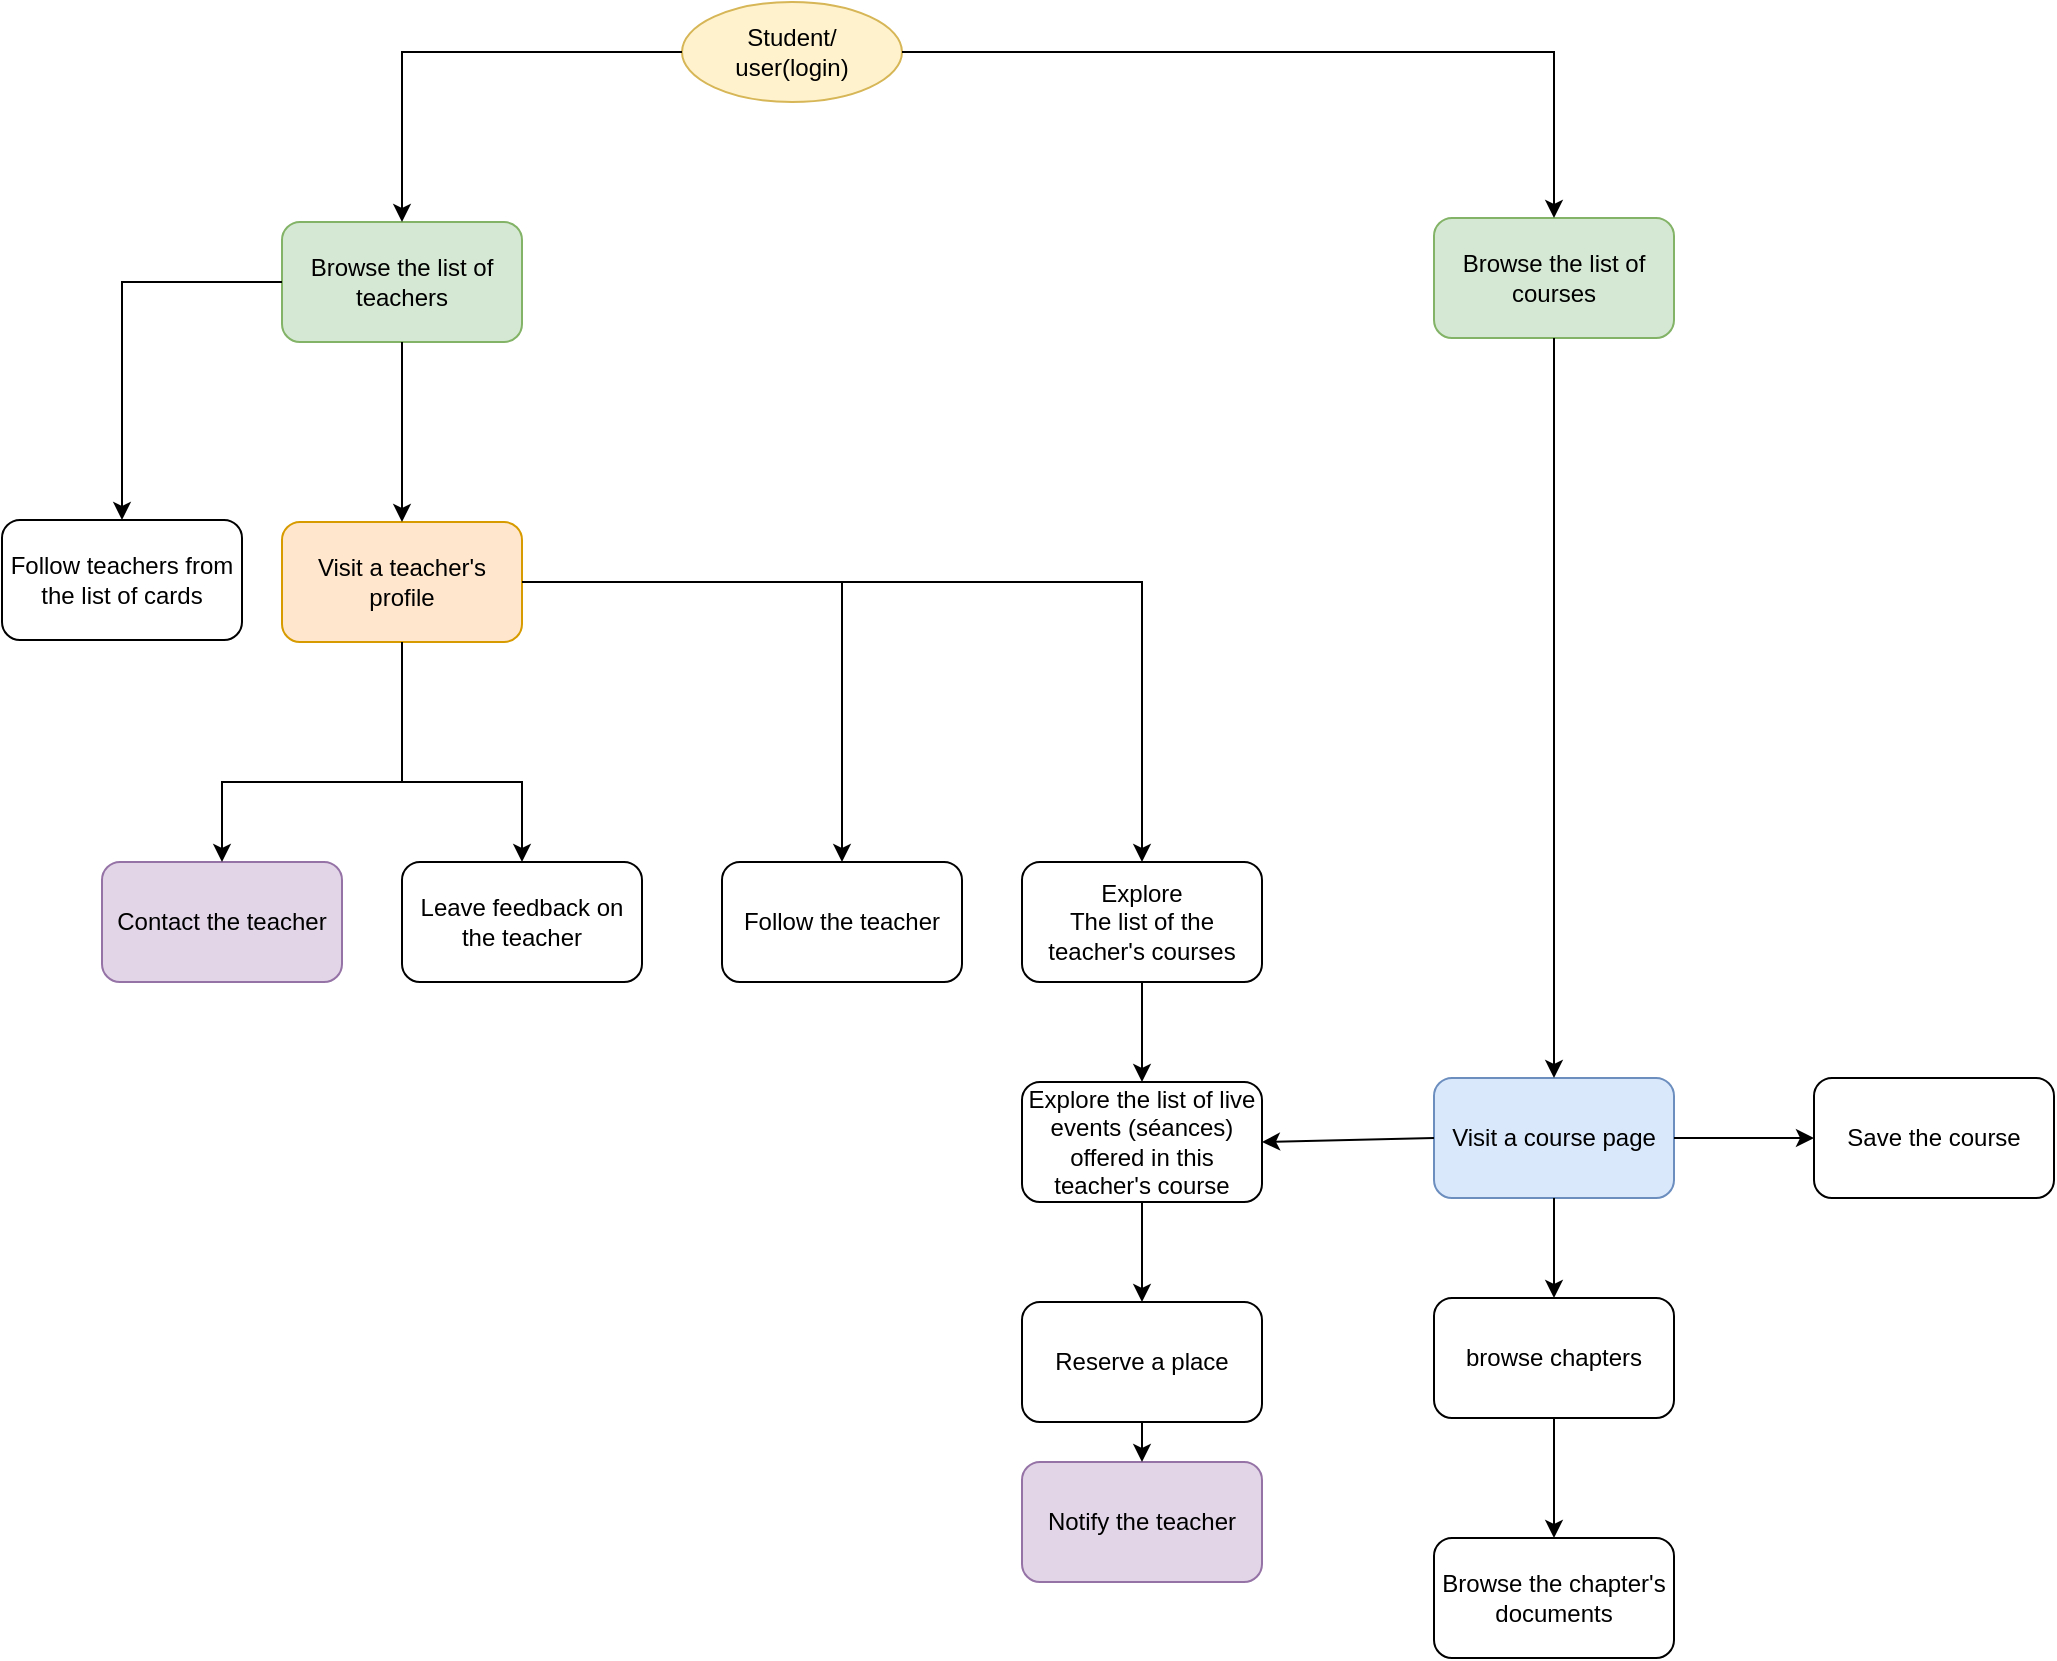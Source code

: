 <mxfile version="24.7.10">
  <diagram name="Page-1" id="f1APdz8lFDjYEm-C7kxX">
    <mxGraphModel dx="760" dy="710" grid="0" gridSize="10" guides="0" tooltips="1" connect="1" arrows="1" fold="1" page="1" pageScale="1" pageWidth="827" pageHeight="1169" math="0" shadow="0">
      <root>
        <mxCell id="0" />
        <mxCell id="1" parent="0" />
        <mxCell id="x2JKb4s64gCXa-HXRlv2-2" value="Student/&lt;div&gt;user(login)&lt;/div&gt;" style="ellipse;whiteSpace=wrap;html=1;fillColor=#fff2cc;strokeColor=#d6b656;" vertex="1" parent="1">
          <mxGeometry x="391" y="121" width="110" height="50" as="geometry" />
        </mxCell>
        <mxCell id="x2JKb4s64gCXa-HXRlv2-3" value="Browse the list of teachers" style="rounded=1;whiteSpace=wrap;html=1;fillColor=#d5e8d4;strokeColor=#82b366;" vertex="1" parent="1">
          <mxGeometry x="191" y="231" width="120" height="60" as="geometry" />
        </mxCell>
        <mxCell id="x2JKb4s64gCXa-HXRlv2-4" value="" style="endArrow=classic;html=1;rounded=0;exitX=0;exitY=0.5;exitDx=0;exitDy=0;entryX=0.5;entryY=0;entryDx=0;entryDy=0;" edge="1" parent="1" source="x2JKb4s64gCXa-HXRlv2-2" target="x2JKb4s64gCXa-HXRlv2-3">
          <mxGeometry width="50" height="50" relative="1" as="geometry">
            <mxPoint x="291" y="191" as="sourcePoint" />
            <mxPoint x="341" y="141" as="targetPoint" />
            <Array as="points">
              <mxPoint x="251" y="146" />
            </Array>
          </mxGeometry>
        </mxCell>
        <mxCell id="x2JKb4s64gCXa-HXRlv2-5" value="Browse the list of courses" style="rounded=1;whiteSpace=wrap;html=1;fillColor=#d5e8d4;strokeColor=#82b366;" vertex="1" parent="1">
          <mxGeometry x="767" y="229" width="120" height="60" as="geometry" />
        </mxCell>
        <mxCell id="x2JKb4s64gCXa-HXRlv2-6" value="" style="endArrow=classic;html=1;rounded=0;exitX=1;exitY=0.5;exitDx=0;exitDy=0;entryX=0.5;entryY=0;entryDx=0;entryDy=0;" edge="1" parent="1" target="x2JKb4s64gCXa-HXRlv2-5" source="x2JKb4s64gCXa-HXRlv2-2">
          <mxGeometry width="50" height="50" relative="1" as="geometry">
            <mxPoint x="521" y="131" as="sourcePoint" />
            <mxPoint x="721" y="151" as="targetPoint" />
            <Array as="points">
              <mxPoint x="827" y="146" />
            </Array>
          </mxGeometry>
        </mxCell>
        <mxCell id="x2JKb4s64gCXa-HXRlv2-7" value="Visit a teacher&#39;s profile" style="rounded=1;whiteSpace=wrap;html=1;fillColor=#ffe6cc;strokeColor=#d79b00;" vertex="1" parent="1">
          <mxGeometry x="191" y="381" width="120" height="60" as="geometry" />
        </mxCell>
        <mxCell id="x2JKb4s64gCXa-HXRlv2-8" value="Follow teachers from the list of cards" style="rounded=1;whiteSpace=wrap;html=1;" vertex="1" parent="1">
          <mxGeometry x="51" y="380" width="120" height="60" as="geometry" />
        </mxCell>
        <mxCell id="x2JKb4s64gCXa-HXRlv2-9" value="Leave feedback on the teacher" style="rounded=1;whiteSpace=wrap;html=1;" vertex="1" parent="1">
          <mxGeometry x="251" y="551" width="120" height="60" as="geometry" />
        </mxCell>
        <mxCell id="x2JKb4s64gCXa-HXRlv2-10" value="Contact the teacher" style="rounded=1;whiteSpace=wrap;html=1;fillColor=#e1d5e7;strokeColor=#9673a6;" vertex="1" parent="1">
          <mxGeometry x="101" y="551" width="120" height="60" as="geometry" />
        </mxCell>
        <mxCell id="x2JKb4s64gCXa-HXRlv2-11" value="" style="endArrow=classic;html=1;rounded=0;exitX=0;exitY=0.5;exitDx=0;exitDy=0;entryX=0.5;entryY=0;entryDx=0;entryDy=0;" edge="1" parent="1" source="x2JKb4s64gCXa-HXRlv2-3" target="x2JKb4s64gCXa-HXRlv2-8">
          <mxGeometry width="50" height="50" relative="1" as="geometry">
            <mxPoint x="61" y="341" as="sourcePoint" />
            <mxPoint x="111" y="291" as="targetPoint" />
            <Array as="points">
              <mxPoint x="111" y="261" />
            </Array>
          </mxGeometry>
        </mxCell>
        <mxCell id="x2JKb4s64gCXa-HXRlv2-12" value="" style="endArrow=classic;html=1;rounded=0;exitX=0.5;exitY=1;exitDx=0;exitDy=0;entryX=0.5;entryY=0;entryDx=0;entryDy=0;" edge="1" parent="1" source="x2JKb4s64gCXa-HXRlv2-3" target="x2JKb4s64gCXa-HXRlv2-7">
          <mxGeometry width="50" height="50" relative="1" as="geometry">
            <mxPoint x="281" y="361" as="sourcePoint" />
            <mxPoint x="331" y="311" as="targetPoint" />
          </mxGeometry>
        </mxCell>
        <mxCell id="x2JKb4s64gCXa-HXRlv2-13" value="" style="endArrow=classic;html=1;rounded=0;entryX=0.5;entryY=0;entryDx=0;entryDy=0;exitX=0.5;exitY=1;exitDx=0;exitDy=0;" edge="1" parent="1" source="x2JKb4s64gCXa-HXRlv2-7" target="x2JKb4s64gCXa-HXRlv2-9">
          <mxGeometry width="50" height="50" relative="1" as="geometry">
            <mxPoint x="331" y="521" as="sourcePoint" />
            <mxPoint x="381" y="471" as="targetPoint" />
            <Array as="points">
              <mxPoint x="251" y="511" />
              <mxPoint x="311" y="511" />
            </Array>
          </mxGeometry>
        </mxCell>
        <mxCell id="x2JKb4s64gCXa-HXRlv2-14" value="" style="endArrow=classic;html=1;rounded=0;exitX=0.5;exitY=1;exitDx=0;exitDy=0;entryX=0.5;entryY=0;entryDx=0;entryDy=0;" edge="1" parent="1" source="x2JKb4s64gCXa-HXRlv2-7" target="x2JKb4s64gCXa-HXRlv2-10">
          <mxGeometry width="50" height="50" relative="1" as="geometry">
            <mxPoint x="131" y="541" as="sourcePoint" />
            <mxPoint x="181" y="491" as="targetPoint" />
            <Array as="points">
              <mxPoint x="251" y="511" />
              <mxPoint x="161" y="511" />
            </Array>
          </mxGeometry>
        </mxCell>
        <mxCell id="x2JKb4s64gCXa-HXRlv2-15" value="" style="endArrow=classic;html=1;rounded=0;exitX=1;exitY=0.5;exitDx=0;exitDy=0;entryX=0.5;entryY=0;entryDx=0;entryDy=0;" edge="1" parent="1" source="x2JKb4s64gCXa-HXRlv2-7" target="x2JKb4s64gCXa-HXRlv2-16">
          <mxGeometry width="50" height="50" relative="1" as="geometry">
            <mxPoint x="391" y="451" as="sourcePoint" />
            <mxPoint x="471" y="551" as="targetPoint" />
            <Array as="points">
              <mxPoint x="471" y="411" />
            </Array>
          </mxGeometry>
        </mxCell>
        <mxCell id="x2JKb4s64gCXa-HXRlv2-16" value="Follow the teacher" style="rounded=1;whiteSpace=wrap;html=1;" vertex="1" parent="1">
          <mxGeometry x="411" y="551" width="120" height="60" as="geometry" />
        </mxCell>
        <mxCell id="x2JKb4s64gCXa-HXRlv2-17" value="Explore&lt;div&gt;The list of the teacher&#39;s courses&lt;br&gt;&lt;/div&gt;" style="rounded=1;whiteSpace=wrap;html=1;" vertex="1" parent="1">
          <mxGeometry x="561" y="551" width="120" height="60" as="geometry" />
        </mxCell>
        <mxCell id="x2JKb4s64gCXa-HXRlv2-18" value="" style="endArrow=classic;html=1;rounded=0;exitX=1;exitY=0.5;exitDx=0;exitDy=0;entryX=0.5;entryY=0;entryDx=0;entryDy=0;" edge="1" parent="1" source="x2JKb4s64gCXa-HXRlv2-7" target="x2JKb4s64gCXa-HXRlv2-17">
          <mxGeometry width="50" height="50" relative="1" as="geometry">
            <mxPoint x="311" y="411" as="sourcePoint" />
            <mxPoint x="581" y="431" as="targetPoint" />
            <Array as="points">
              <mxPoint x="621" y="411" />
            </Array>
          </mxGeometry>
        </mxCell>
        <mxCell id="x2JKb4s64gCXa-HXRlv2-19" value="Explore the list of live events (séances) offered in this teacher&#39;s course" style="rounded=1;whiteSpace=wrap;html=1;" vertex="1" parent="1">
          <mxGeometry x="561" y="661" width="120" height="60" as="geometry" />
        </mxCell>
        <mxCell id="x2JKb4s64gCXa-HXRlv2-20" value="" style="endArrow=classic;html=1;rounded=0;exitX=0.5;exitY=1;exitDx=0;exitDy=0;entryX=0.5;entryY=0;entryDx=0;entryDy=0;" edge="1" parent="1" source="x2JKb4s64gCXa-HXRlv2-17" target="x2JKb4s64gCXa-HXRlv2-19">
          <mxGeometry width="50" height="50" relative="1" as="geometry">
            <mxPoint x="471" y="711" as="sourcePoint" />
            <mxPoint x="521" y="661" as="targetPoint" />
          </mxGeometry>
        </mxCell>
        <mxCell id="x2JKb4s64gCXa-HXRlv2-21" value="" style="endArrow=classic;html=1;rounded=0;exitX=0.5;exitY=1;exitDx=0;exitDy=0;" edge="1" parent="1" source="x2JKb4s64gCXa-HXRlv2-19">
          <mxGeometry width="50" height="50" relative="1" as="geometry">
            <mxPoint x="611" y="821" as="sourcePoint" />
            <mxPoint x="621" y="771" as="targetPoint" />
          </mxGeometry>
        </mxCell>
        <mxCell id="x2JKb4s64gCXa-HXRlv2-22" value="Reserve a place" style="rounded=1;whiteSpace=wrap;html=1;" vertex="1" parent="1">
          <mxGeometry x="561" y="771" width="120" height="60" as="geometry" />
        </mxCell>
        <mxCell id="x2JKb4s64gCXa-HXRlv2-23" value="Notify the teacher" style="rounded=1;whiteSpace=wrap;html=1;fillColor=#e1d5e7;strokeColor=#9673a6;" vertex="1" parent="1">
          <mxGeometry x="561" y="851" width="120" height="60" as="geometry" />
        </mxCell>
        <mxCell id="x2JKb4s64gCXa-HXRlv2-24" value="" style="endArrow=classic;html=1;rounded=0;exitX=0.5;exitY=1;exitDx=0;exitDy=0;entryX=0.5;entryY=0;entryDx=0;entryDy=0;" edge="1" parent="1" source="x2JKb4s64gCXa-HXRlv2-22" target="x2JKb4s64gCXa-HXRlv2-23">
          <mxGeometry width="50" height="50" relative="1" as="geometry">
            <mxPoint x="391" y="851" as="sourcePoint" />
            <mxPoint x="441" y="801" as="targetPoint" />
          </mxGeometry>
        </mxCell>
        <mxCell id="x2JKb4s64gCXa-HXRlv2-25" value="Visit a course page" style="rounded=1;whiteSpace=wrap;html=1;fillColor=#dae8fc;strokeColor=#6c8ebf;" vertex="1" parent="1">
          <mxGeometry x="767" y="659" width="120" height="60" as="geometry" />
        </mxCell>
        <mxCell id="x2JKb4s64gCXa-HXRlv2-26" value="" style="endArrow=classic;html=1;rounded=0;exitX=0.5;exitY=1;exitDx=0;exitDy=0;entryX=0.5;entryY=0;entryDx=0;entryDy=0;" edge="1" parent="1" source="x2JKb4s64gCXa-HXRlv2-5" target="x2JKb4s64gCXa-HXRlv2-25">
          <mxGeometry width="50" height="50" relative="1" as="geometry">
            <mxPoint x="647" y="359" as="sourcePoint" />
            <mxPoint x="697" y="309" as="targetPoint" />
          </mxGeometry>
        </mxCell>
        <mxCell id="x2JKb4s64gCXa-HXRlv2-27" value="" style="endArrow=classic;html=1;rounded=0;exitX=0;exitY=0.5;exitDx=0;exitDy=0;entryX=1;entryY=0.5;entryDx=0;entryDy=0;" edge="1" parent="1" source="x2JKb4s64gCXa-HXRlv2-25" target="x2JKb4s64gCXa-HXRlv2-19">
          <mxGeometry width="50" height="50" relative="1" as="geometry">
            <mxPoint x="711" y="651" as="sourcePoint" />
            <mxPoint x="761" y="601" as="targetPoint" />
          </mxGeometry>
        </mxCell>
        <mxCell id="x2JKb4s64gCXa-HXRlv2-28" value="Save the course" style="rounded=1;whiteSpace=wrap;html=1;" vertex="1" parent="1">
          <mxGeometry x="957" y="659" width="120" height="60" as="geometry" />
        </mxCell>
        <mxCell id="x2JKb4s64gCXa-HXRlv2-29" value="" style="endArrow=classic;html=1;rounded=0;entryX=0;entryY=0.5;entryDx=0;entryDy=0;exitX=1;exitY=0.5;exitDx=0;exitDy=0;" edge="1" parent="1" source="x2JKb4s64gCXa-HXRlv2-25" target="x2JKb4s64gCXa-HXRlv2-28">
          <mxGeometry width="50" height="50" relative="1" as="geometry">
            <mxPoint x="887" y="679" as="sourcePoint" />
            <mxPoint x="937" y="629" as="targetPoint" />
          </mxGeometry>
        </mxCell>
        <mxCell id="x2JKb4s64gCXa-HXRlv2-30" value="browse chapters" style="rounded=1;whiteSpace=wrap;html=1;" vertex="1" parent="1">
          <mxGeometry x="767" y="769" width="120" height="60" as="geometry" />
        </mxCell>
        <mxCell id="x2JKb4s64gCXa-HXRlv2-31" value="Browse the chapter&#39;s documents" style="rounded=1;whiteSpace=wrap;html=1;" vertex="1" parent="1">
          <mxGeometry x="767" y="889" width="120" height="60" as="geometry" />
        </mxCell>
        <mxCell id="x2JKb4s64gCXa-HXRlv2-32" value="" style="endArrow=classic;html=1;rounded=0;exitX=0.5;exitY=1;exitDx=0;exitDy=0;entryX=0.5;entryY=0;entryDx=0;entryDy=0;" edge="1" parent="1" source="x2JKb4s64gCXa-HXRlv2-25" target="x2JKb4s64gCXa-HXRlv2-30">
          <mxGeometry width="50" height="50" relative="1" as="geometry">
            <mxPoint x="957" y="799" as="sourcePoint" />
            <mxPoint x="1007" y="749" as="targetPoint" />
          </mxGeometry>
        </mxCell>
        <mxCell id="x2JKb4s64gCXa-HXRlv2-33" value="" style="endArrow=classic;html=1;rounded=0;exitX=0.5;exitY=1;exitDx=0;exitDy=0;entryX=0.5;entryY=0;entryDx=0;entryDy=0;" edge="1" parent="1" source="x2JKb4s64gCXa-HXRlv2-30" target="x2JKb4s64gCXa-HXRlv2-31">
          <mxGeometry width="50" height="50" relative="1" as="geometry">
            <mxPoint x="877" y="889" as="sourcePoint" />
            <mxPoint x="927" y="839" as="targetPoint" />
          </mxGeometry>
        </mxCell>
      </root>
    </mxGraphModel>
  </diagram>
</mxfile>

